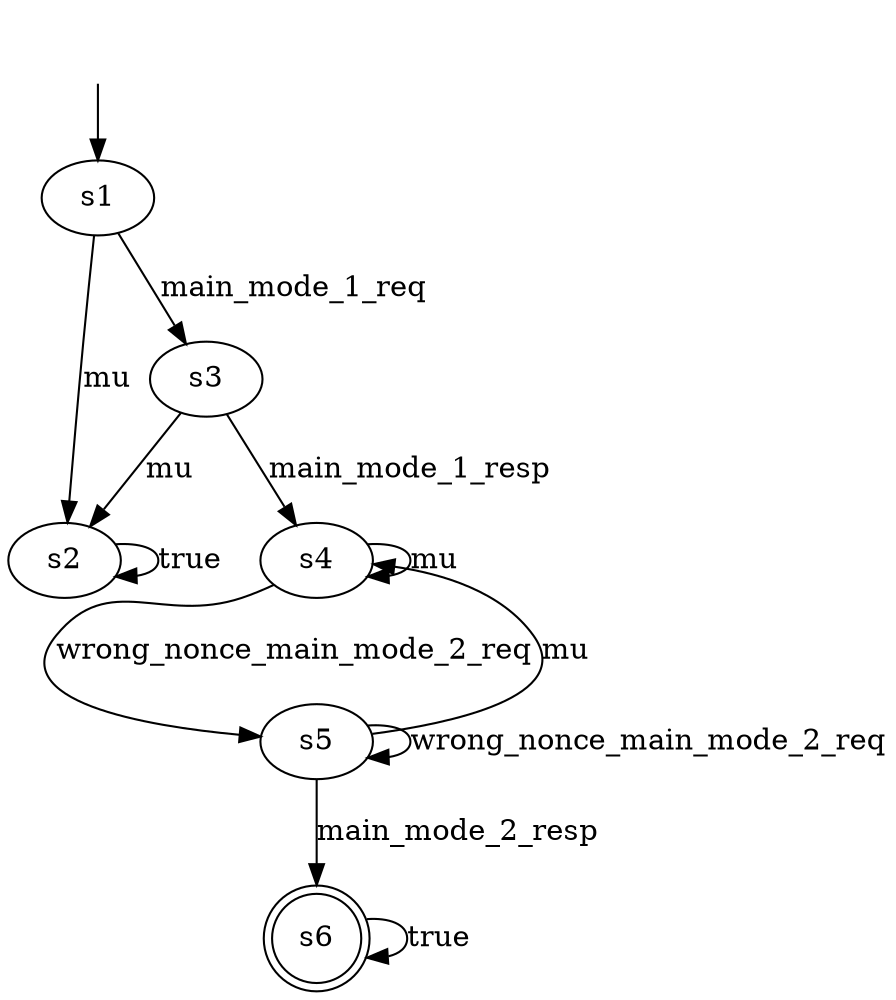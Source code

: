 digraph formula_8 {
s1 [label="s1"];
s2 [label="s2"];
s3 [label="s3"];
s4 [label="s4"];
s5 [label="s5"];
s6 [label="s6", shape=doublecircle];
s1 -> s2  [label="mu"];
s1 -> s3  [label="main_mode_1_req"];
s2 -> s2  [label="true"];
s3 -> s2  [label="mu"];
s3 -> s4  [label="main_mode_1_resp"];
s4 -> s4  [label="mu"];
s4 -> s5  [label="wrong_nonce_main_mode_2_req"];
s5 -> s4  [label="mu"];
s5 -> s6  [label="main_mode_2_resp"];
s5 -> s5  [label="wrong_nonce_main_mode_2_req"];
s6 -> s6  [label="true"];
__start0 [label="", shape=none];
__start0 -> s1  [label=""];
}
